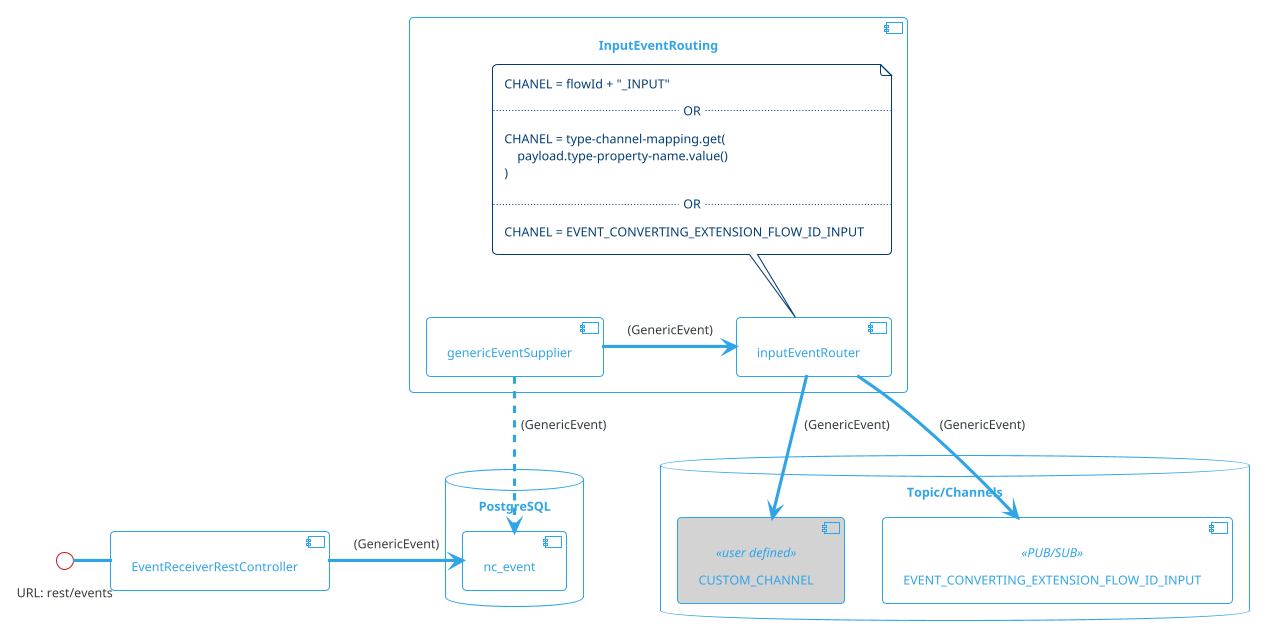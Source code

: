 @startuml

!theme cerulean-outline

skinparam backgroundcolor White
skinparam component {
    backgroundColor<<user defined>> LightGray
}

database "PostgreSQL" {
    [nc_event]
}

() "URL: rest/events" - [EventReceiverRestController]
EventReceiverRestController -r-> nc_event : (GenericEvent)


database "Topic/Channels" {

    [CUSTOM_CHANNEL]<<user defined>>
    [EVENT_CONVERTING_EXTENSION_FLOW_ID_INPUT]<<PUB/SUB>> 
}

component "InputEventRouting" {
  [genericEventSupplier] ..> nc_event : (GenericEvent)
  [inputEventRouter]

  genericEventSupplier -> inputEventRouter: (GenericEvent)

  note top of inputEventRouter 
    CHANEL = flowId + "_INPUT"    
    ..OR..
    CHANEL = type-channel-mapping.get( 
        payload.type-property-name.value() 
    )
    ..OR..
    CHANEL = EVENT_CONVERTING_EXTENSION_FLOW_ID_INPUT
  end note  

  inputEventRouter --> CUSTOM_CHANNEL : (GenericEvent)
  inputEventRouter --> EVENT_CONVERTING_EXTENSION_FLOW_ID_INPUT : (GenericEvent)
}












@enduml